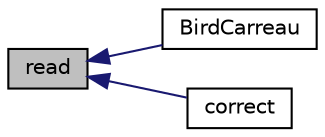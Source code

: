 digraph "read"
{
  bgcolor="transparent";
  edge [fontname="Helvetica",fontsize="10",labelfontname="Helvetica",labelfontsize="10"];
  node [fontname="Helvetica",fontsize="10",shape=record];
  rankdir="LR";
  Node910 [label="read",height=0.2,width=0.4,color="black", fillcolor="grey75", style="filled", fontcolor="black"];
  Node910 -> Node911 [dir="back",color="midnightblue",fontsize="10",style="solid",fontname="Helvetica"];
  Node911 [label="BirdCarreau",height=0.2,width=0.4,color="black",URL="$a31853.html#a6ef9ae07c7d8697afaca273763726779",tooltip="Construct from components. "];
  Node910 -> Node912 [dir="back",color="midnightblue",fontsize="10",style="solid",fontname="Helvetica"];
  Node912 [label="correct",height=0.2,width=0.4,color="black",URL="$a31853.html#aa40b482ba81fd8de31bdba348c184074",tooltip="Correct the laminar viscosity. "];
}
